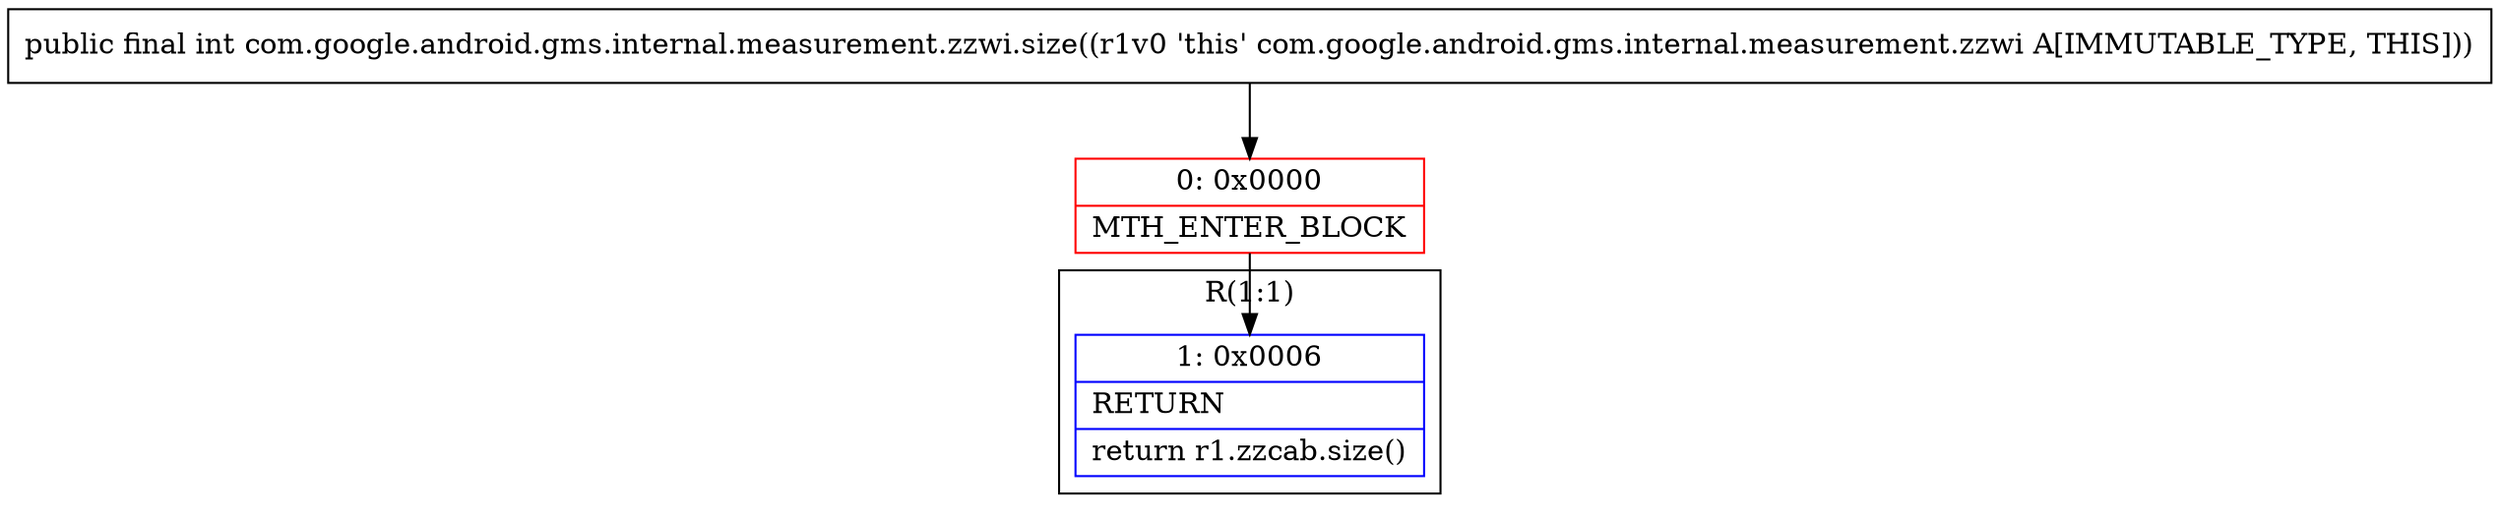 digraph "CFG forcom.google.android.gms.internal.measurement.zzwi.size()I" {
subgraph cluster_Region_1274782477 {
label = "R(1:1)";
node [shape=record,color=blue];
Node_1 [shape=record,label="{1\:\ 0x0006|RETURN\l|return r1.zzcab.size()\l}"];
}
Node_0 [shape=record,color=red,label="{0\:\ 0x0000|MTH_ENTER_BLOCK\l}"];
MethodNode[shape=record,label="{public final int com.google.android.gms.internal.measurement.zzwi.size((r1v0 'this' com.google.android.gms.internal.measurement.zzwi A[IMMUTABLE_TYPE, THIS])) }"];
MethodNode -> Node_0;
Node_0 -> Node_1;
}

